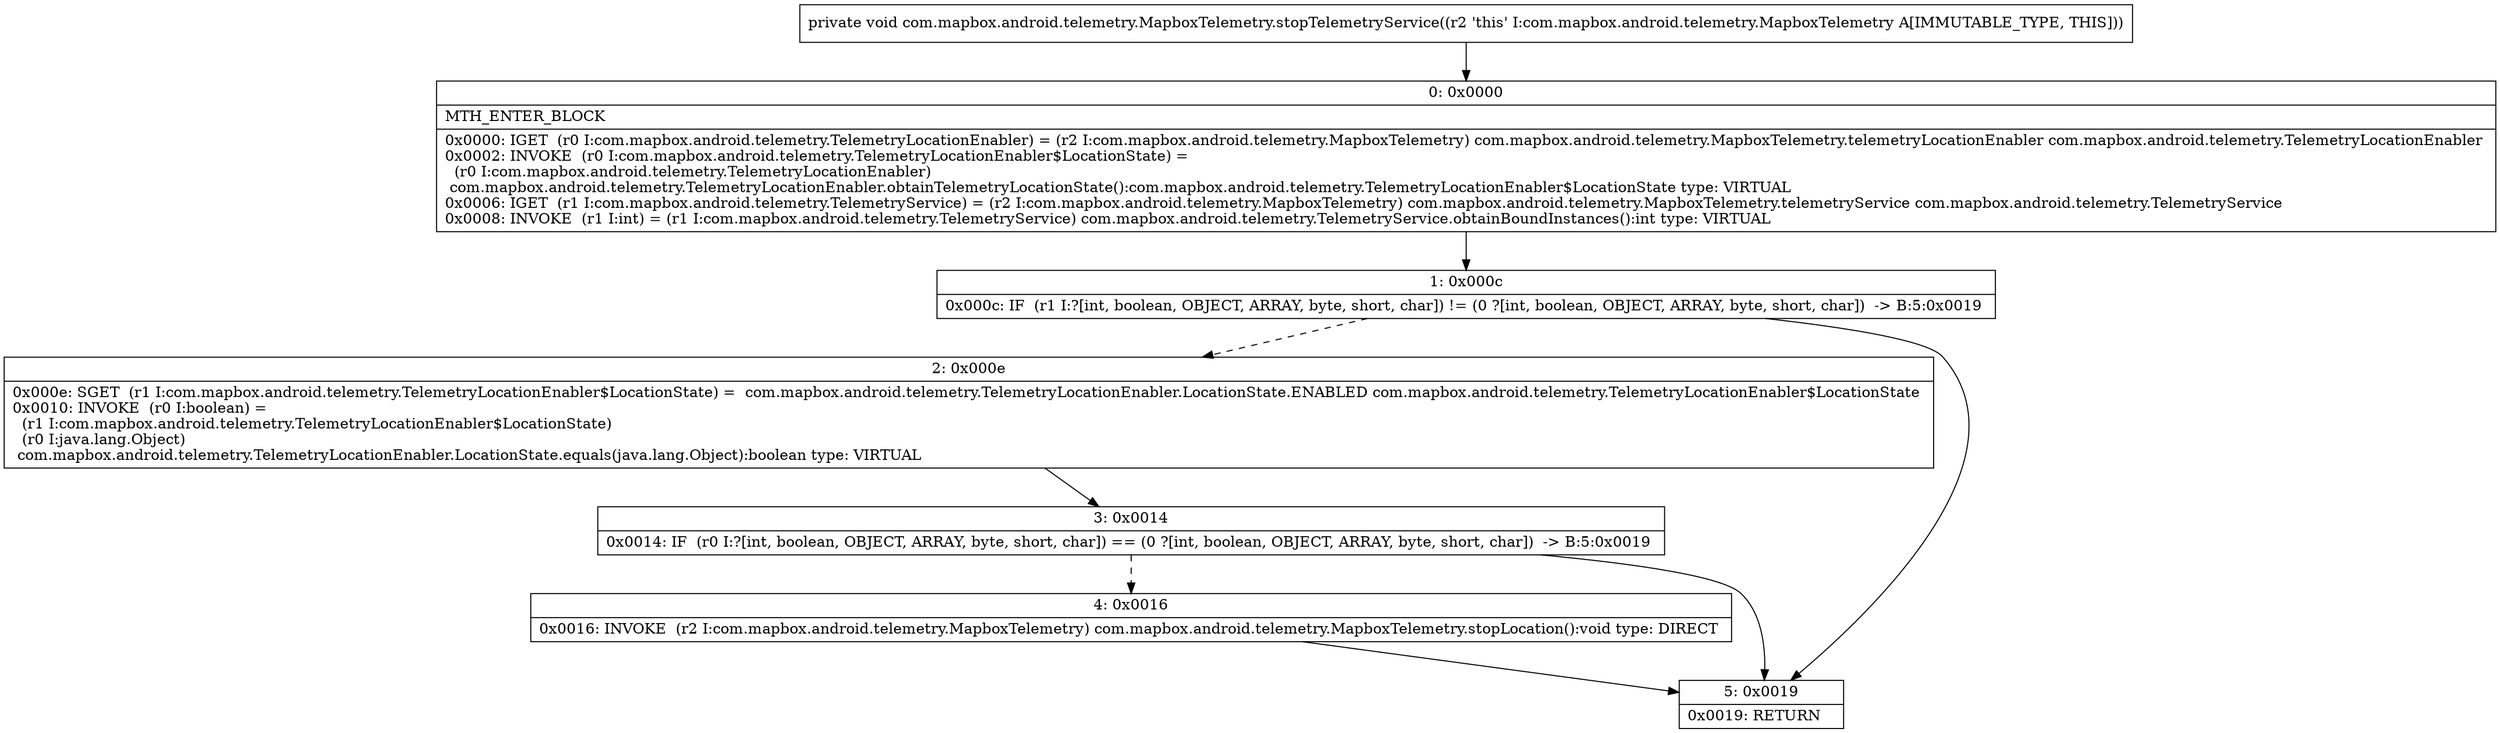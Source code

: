 digraph "CFG forcom.mapbox.android.telemetry.MapboxTelemetry.stopTelemetryService()V" {
Node_0 [shape=record,label="{0\:\ 0x0000|MTH_ENTER_BLOCK\l|0x0000: IGET  (r0 I:com.mapbox.android.telemetry.TelemetryLocationEnabler) = (r2 I:com.mapbox.android.telemetry.MapboxTelemetry) com.mapbox.android.telemetry.MapboxTelemetry.telemetryLocationEnabler com.mapbox.android.telemetry.TelemetryLocationEnabler \l0x0002: INVOKE  (r0 I:com.mapbox.android.telemetry.TelemetryLocationEnabler$LocationState) = \l  (r0 I:com.mapbox.android.telemetry.TelemetryLocationEnabler)\l com.mapbox.android.telemetry.TelemetryLocationEnabler.obtainTelemetryLocationState():com.mapbox.android.telemetry.TelemetryLocationEnabler$LocationState type: VIRTUAL \l0x0006: IGET  (r1 I:com.mapbox.android.telemetry.TelemetryService) = (r2 I:com.mapbox.android.telemetry.MapboxTelemetry) com.mapbox.android.telemetry.MapboxTelemetry.telemetryService com.mapbox.android.telemetry.TelemetryService \l0x0008: INVOKE  (r1 I:int) = (r1 I:com.mapbox.android.telemetry.TelemetryService) com.mapbox.android.telemetry.TelemetryService.obtainBoundInstances():int type: VIRTUAL \l}"];
Node_1 [shape=record,label="{1\:\ 0x000c|0x000c: IF  (r1 I:?[int, boolean, OBJECT, ARRAY, byte, short, char]) != (0 ?[int, boolean, OBJECT, ARRAY, byte, short, char])  \-\> B:5:0x0019 \l}"];
Node_2 [shape=record,label="{2\:\ 0x000e|0x000e: SGET  (r1 I:com.mapbox.android.telemetry.TelemetryLocationEnabler$LocationState) =  com.mapbox.android.telemetry.TelemetryLocationEnabler.LocationState.ENABLED com.mapbox.android.telemetry.TelemetryLocationEnabler$LocationState \l0x0010: INVOKE  (r0 I:boolean) = \l  (r1 I:com.mapbox.android.telemetry.TelemetryLocationEnabler$LocationState)\l  (r0 I:java.lang.Object)\l com.mapbox.android.telemetry.TelemetryLocationEnabler.LocationState.equals(java.lang.Object):boolean type: VIRTUAL \l}"];
Node_3 [shape=record,label="{3\:\ 0x0014|0x0014: IF  (r0 I:?[int, boolean, OBJECT, ARRAY, byte, short, char]) == (0 ?[int, boolean, OBJECT, ARRAY, byte, short, char])  \-\> B:5:0x0019 \l}"];
Node_4 [shape=record,label="{4\:\ 0x0016|0x0016: INVOKE  (r2 I:com.mapbox.android.telemetry.MapboxTelemetry) com.mapbox.android.telemetry.MapboxTelemetry.stopLocation():void type: DIRECT \l}"];
Node_5 [shape=record,label="{5\:\ 0x0019|0x0019: RETURN   \l}"];
MethodNode[shape=record,label="{private void com.mapbox.android.telemetry.MapboxTelemetry.stopTelemetryService((r2 'this' I:com.mapbox.android.telemetry.MapboxTelemetry A[IMMUTABLE_TYPE, THIS])) }"];
MethodNode -> Node_0;
Node_0 -> Node_1;
Node_1 -> Node_2[style=dashed];
Node_1 -> Node_5;
Node_2 -> Node_3;
Node_3 -> Node_4[style=dashed];
Node_3 -> Node_5;
Node_4 -> Node_5;
}

